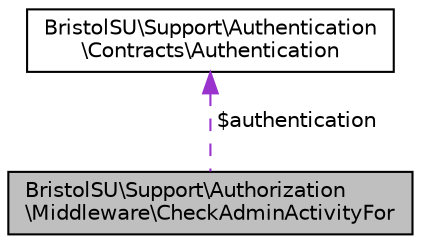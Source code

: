 digraph "BristolSU\Support\Authorization\Middleware\CheckAdminActivityFor"
{
  edge [fontname="Helvetica",fontsize="10",labelfontname="Helvetica",labelfontsize="10"];
  node [fontname="Helvetica",fontsize="10",shape=record];
  Node1 [label="BristolSU\\Support\\Authorization\l\\Middleware\\CheckAdminActivityFor",height=0.2,width=0.4,color="black", fillcolor="grey75", style="filled", fontcolor="black"];
  Node2 -> Node1 [dir="back",color="darkorchid3",fontsize="10",style="dashed",label=" $authentication" ,fontname="Helvetica"];
  Node2 [label="BristolSU\\Support\\Authentication\l\\Contracts\\Authentication",height=0.2,width=0.4,color="black", fillcolor="white", style="filled",URL="$interfaceBristolSU_1_1Support_1_1Authentication_1_1Contracts_1_1Authentication.html"];
}
